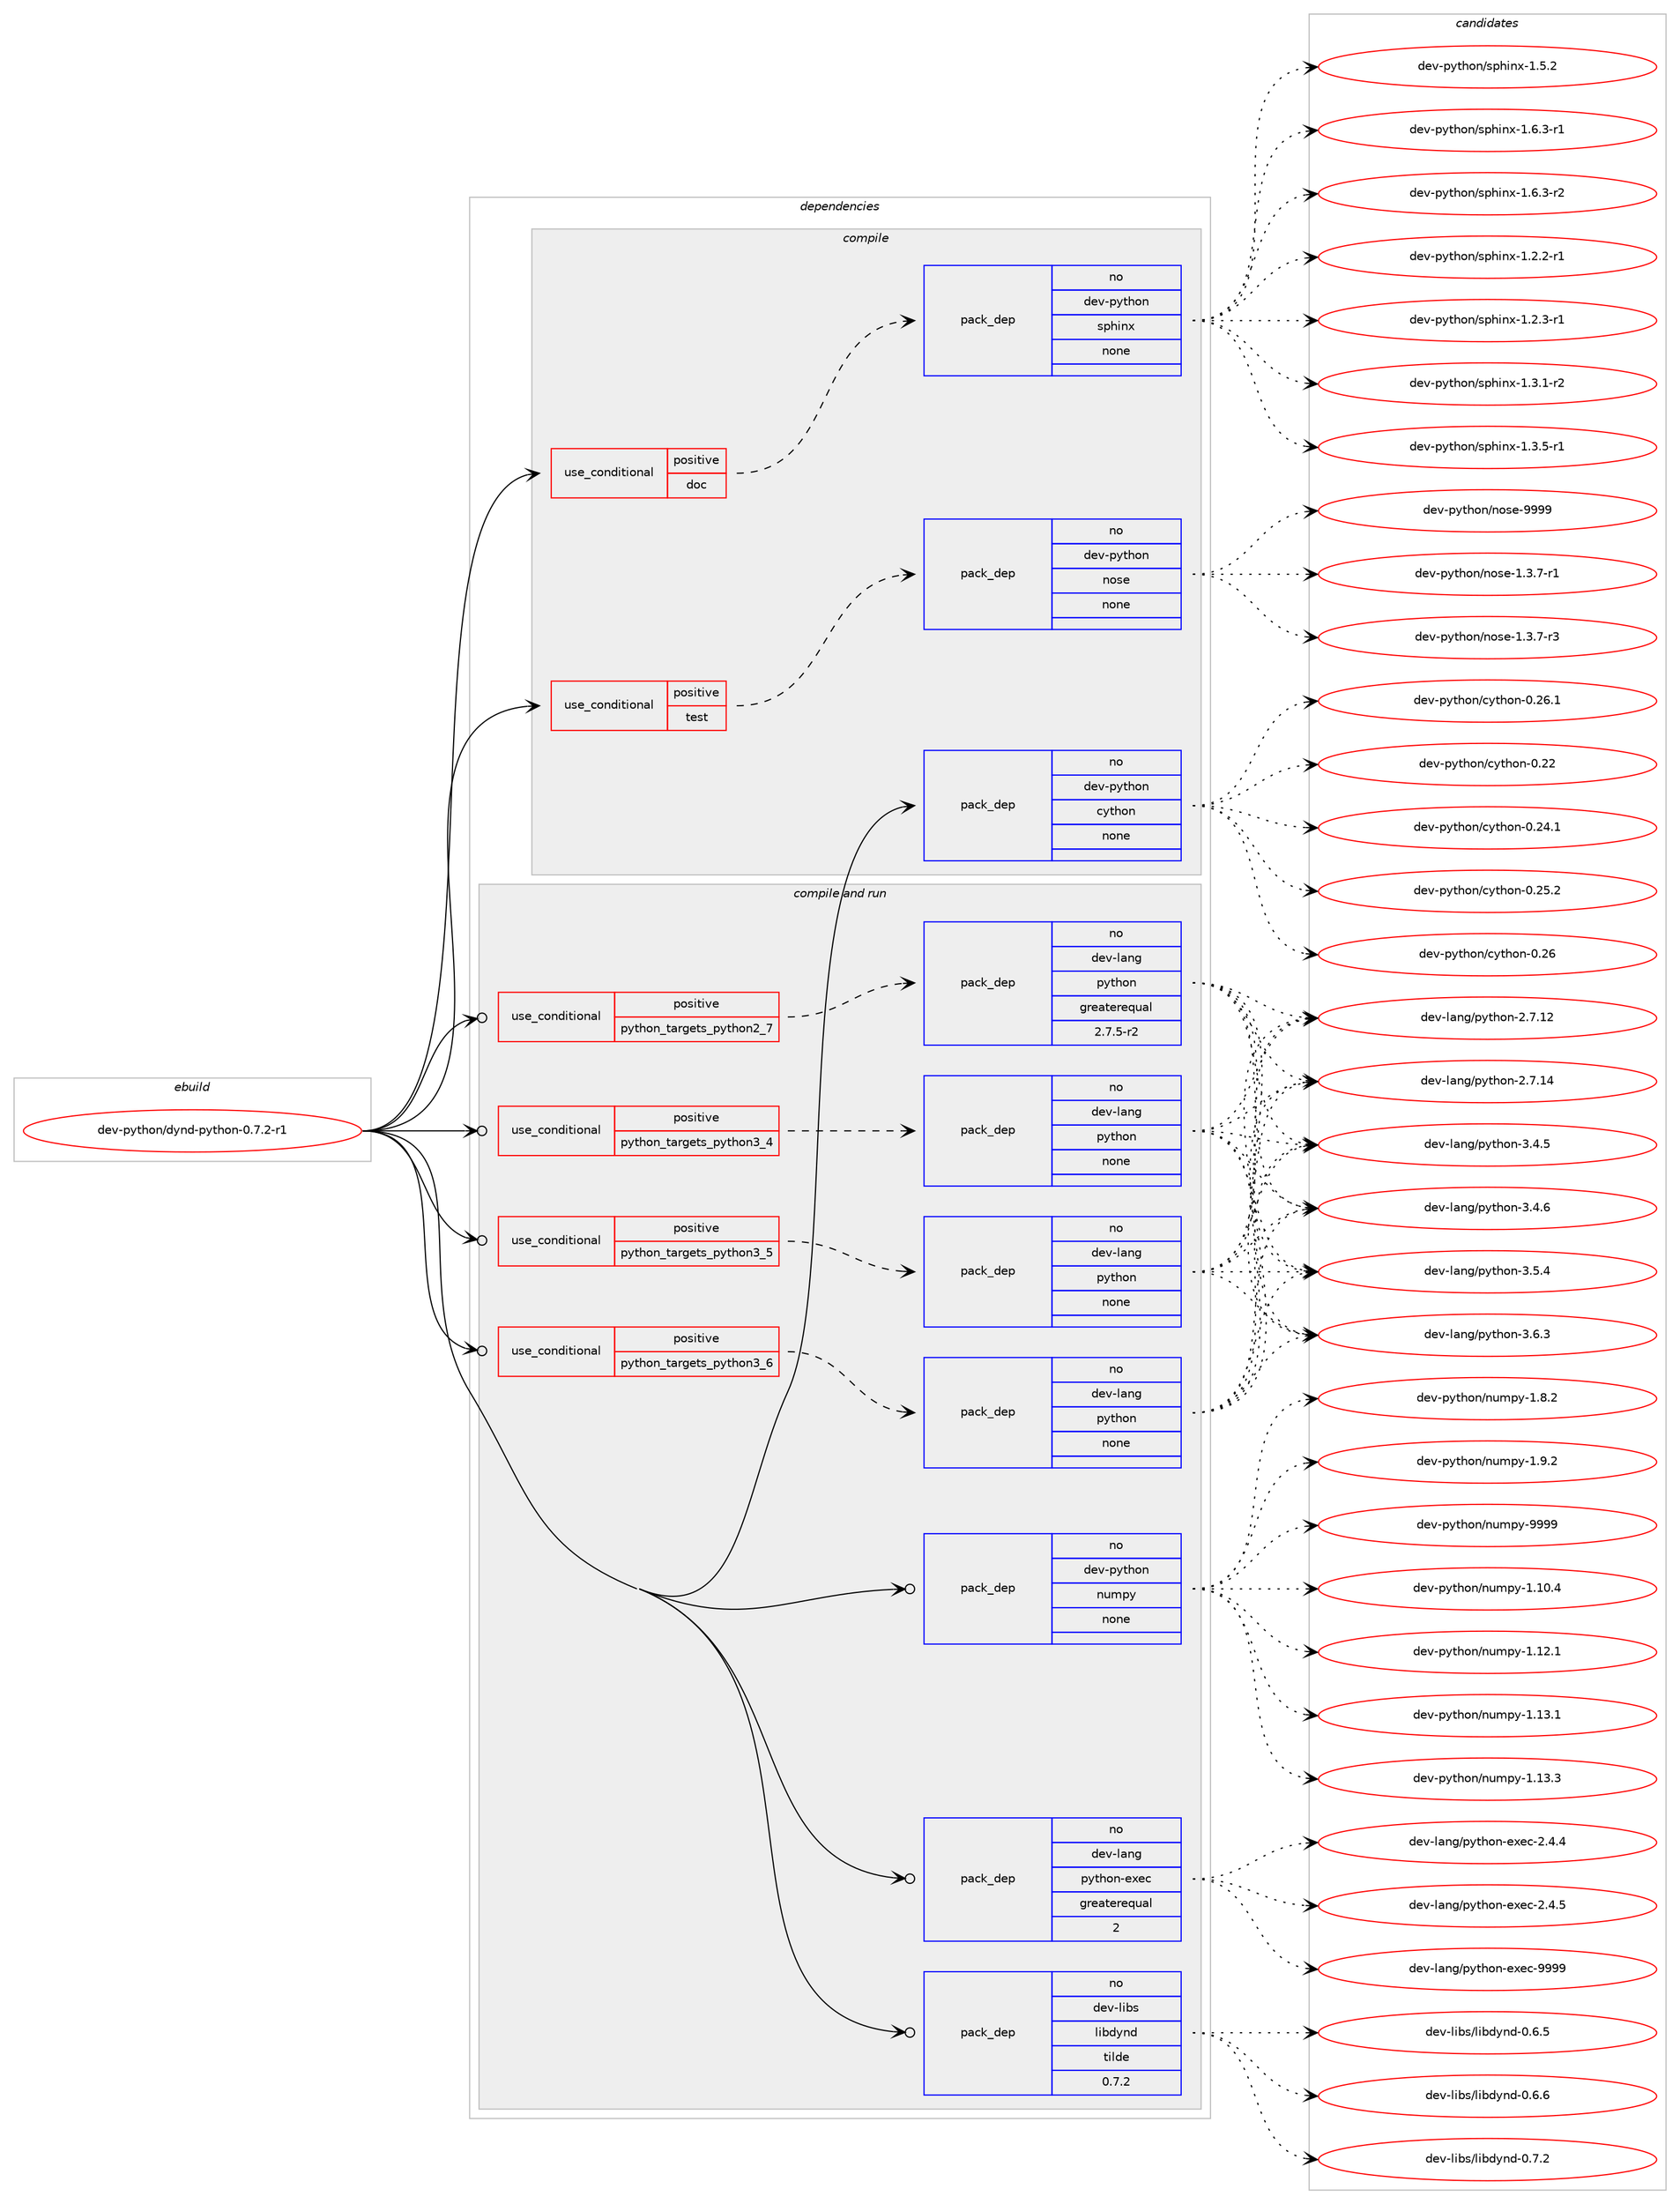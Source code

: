 digraph prolog {

# *************
# Graph options
# *************

newrank=true;
concentrate=true;
compound=true;
graph [rankdir=LR,fontname=Helvetica,fontsize=10,ranksep=1.5];#, ranksep=2.5, nodesep=0.2];
edge  [arrowhead=vee];
node  [fontname=Helvetica,fontsize=10];

# **********
# The ebuild
# **********

subgraph cluster_leftcol {
color=gray;
rank=same;
label=<<i>ebuild</i>>;
id [label="dev-python/dynd-python-0.7.2-r1", color=red, width=4, href="../dev-python/dynd-python-0.7.2-r1.svg"];
}

# ****************
# The dependencies
# ****************

subgraph cluster_midcol {
color=gray;
label=<<i>dependencies</i>>;
subgraph cluster_compile {
fillcolor="#eeeeee";
style=filled;
label=<<i>compile</i>>;
subgraph cond32257 {
dependency155546 [label=<<TABLE BORDER="0" CELLBORDER="1" CELLSPACING="0" CELLPADDING="4"><TR><TD ROWSPAN="3" CELLPADDING="10">use_conditional</TD></TR><TR><TD>positive</TD></TR><TR><TD>doc</TD></TR></TABLE>>, shape=none, color=red];
subgraph pack119457 {
dependency155547 [label=<<TABLE BORDER="0" CELLBORDER="1" CELLSPACING="0" CELLPADDING="4" WIDTH="220"><TR><TD ROWSPAN="6" CELLPADDING="30">pack_dep</TD></TR><TR><TD WIDTH="110">no</TD></TR><TR><TD>dev-python</TD></TR><TR><TD>sphinx</TD></TR><TR><TD>none</TD></TR><TR><TD></TD></TR></TABLE>>, shape=none, color=blue];
}
dependency155546:e -> dependency155547:w [weight=20,style="dashed",arrowhead="vee"];
}
id:e -> dependency155546:w [weight=20,style="solid",arrowhead="vee"];
subgraph cond32258 {
dependency155548 [label=<<TABLE BORDER="0" CELLBORDER="1" CELLSPACING="0" CELLPADDING="4"><TR><TD ROWSPAN="3" CELLPADDING="10">use_conditional</TD></TR><TR><TD>positive</TD></TR><TR><TD>test</TD></TR></TABLE>>, shape=none, color=red];
subgraph pack119458 {
dependency155549 [label=<<TABLE BORDER="0" CELLBORDER="1" CELLSPACING="0" CELLPADDING="4" WIDTH="220"><TR><TD ROWSPAN="6" CELLPADDING="30">pack_dep</TD></TR><TR><TD WIDTH="110">no</TD></TR><TR><TD>dev-python</TD></TR><TR><TD>nose</TD></TR><TR><TD>none</TD></TR><TR><TD></TD></TR></TABLE>>, shape=none, color=blue];
}
dependency155548:e -> dependency155549:w [weight=20,style="dashed",arrowhead="vee"];
}
id:e -> dependency155548:w [weight=20,style="solid",arrowhead="vee"];
subgraph pack119459 {
dependency155550 [label=<<TABLE BORDER="0" CELLBORDER="1" CELLSPACING="0" CELLPADDING="4" WIDTH="220"><TR><TD ROWSPAN="6" CELLPADDING="30">pack_dep</TD></TR><TR><TD WIDTH="110">no</TD></TR><TR><TD>dev-python</TD></TR><TR><TD>cython</TD></TR><TR><TD>none</TD></TR><TR><TD></TD></TR></TABLE>>, shape=none, color=blue];
}
id:e -> dependency155550:w [weight=20,style="solid",arrowhead="vee"];
}
subgraph cluster_compileandrun {
fillcolor="#eeeeee";
style=filled;
label=<<i>compile and run</i>>;
subgraph cond32259 {
dependency155551 [label=<<TABLE BORDER="0" CELLBORDER="1" CELLSPACING="0" CELLPADDING="4"><TR><TD ROWSPAN="3" CELLPADDING="10">use_conditional</TD></TR><TR><TD>positive</TD></TR><TR><TD>python_targets_python2_7</TD></TR></TABLE>>, shape=none, color=red];
subgraph pack119460 {
dependency155552 [label=<<TABLE BORDER="0" CELLBORDER="1" CELLSPACING="0" CELLPADDING="4" WIDTH="220"><TR><TD ROWSPAN="6" CELLPADDING="30">pack_dep</TD></TR><TR><TD WIDTH="110">no</TD></TR><TR><TD>dev-lang</TD></TR><TR><TD>python</TD></TR><TR><TD>greaterequal</TD></TR><TR><TD>2.7.5-r2</TD></TR></TABLE>>, shape=none, color=blue];
}
dependency155551:e -> dependency155552:w [weight=20,style="dashed",arrowhead="vee"];
}
id:e -> dependency155551:w [weight=20,style="solid",arrowhead="odotvee"];
subgraph cond32260 {
dependency155553 [label=<<TABLE BORDER="0" CELLBORDER="1" CELLSPACING="0" CELLPADDING="4"><TR><TD ROWSPAN="3" CELLPADDING="10">use_conditional</TD></TR><TR><TD>positive</TD></TR><TR><TD>python_targets_python3_4</TD></TR></TABLE>>, shape=none, color=red];
subgraph pack119461 {
dependency155554 [label=<<TABLE BORDER="0" CELLBORDER="1" CELLSPACING="0" CELLPADDING="4" WIDTH="220"><TR><TD ROWSPAN="6" CELLPADDING="30">pack_dep</TD></TR><TR><TD WIDTH="110">no</TD></TR><TR><TD>dev-lang</TD></TR><TR><TD>python</TD></TR><TR><TD>none</TD></TR><TR><TD></TD></TR></TABLE>>, shape=none, color=blue];
}
dependency155553:e -> dependency155554:w [weight=20,style="dashed",arrowhead="vee"];
}
id:e -> dependency155553:w [weight=20,style="solid",arrowhead="odotvee"];
subgraph cond32261 {
dependency155555 [label=<<TABLE BORDER="0" CELLBORDER="1" CELLSPACING="0" CELLPADDING="4"><TR><TD ROWSPAN="3" CELLPADDING="10">use_conditional</TD></TR><TR><TD>positive</TD></TR><TR><TD>python_targets_python3_5</TD></TR></TABLE>>, shape=none, color=red];
subgraph pack119462 {
dependency155556 [label=<<TABLE BORDER="0" CELLBORDER="1" CELLSPACING="0" CELLPADDING="4" WIDTH="220"><TR><TD ROWSPAN="6" CELLPADDING="30">pack_dep</TD></TR><TR><TD WIDTH="110">no</TD></TR><TR><TD>dev-lang</TD></TR><TR><TD>python</TD></TR><TR><TD>none</TD></TR><TR><TD></TD></TR></TABLE>>, shape=none, color=blue];
}
dependency155555:e -> dependency155556:w [weight=20,style="dashed",arrowhead="vee"];
}
id:e -> dependency155555:w [weight=20,style="solid",arrowhead="odotvee"];
subgraph cond32262 {
dependency155557 [label=<<TABLE BORDER="0" CELLBORDER="1" CELLSPACING="0" CELLPADDING="4"><TR><TD ROWSPAN="3" CELLPADDING="10">use_conditional</TD></TR><TR><TD>positive</TD></TR><TR><TD>python_targets_python3_6</TD></TR></TABLE>>, shape=none, color=red];
subgraph pack119463 {
dependency155558 [label=<<TABLE BORDER="0" CELLBORDER="1" CELLSPACING="0" CELLPADDING="4" WIDTH="220"><TR><TD ROWSPAN="6" CELLPADDING="30">pack_dep</TD></TR><TR><TD WIDTH="110">no</TD></TR><TR><TD>dev-lang</TD></TR><TR><TD>python</TD></TR><TR><TD>none</TD></TR><TR><TD></TD></TR></TABLE>>, shape=none, color=blue];
}
dependency155557:e -> dependency155558:w [weight=20,style="dashed",arrowhead="vee"];
}
id:e -> dependency155557:w [weight=20,style="solid",arrowhead="odotvee"];
subgraph pack119464 {
dependency155559 [label=<<TABLE BORDER="0" CELLBORDER="1" CELLSPACING="0" CELLPADDING="4" WIDTH="220"><TR><TD ROWSPAN="6" CELLPADDING="30">pack_dep</TD></TR><TR><TD WIDTH="110">no</TD></TR><TR><TD>dev-lang</TD></TR><TR><TD>python-exec</TD></TR><TR><TD>greaterequal</TD></TR><TR><TD>2</TD></TR></TABLE>>, shape=none, color=blue];
}
id:e -> dependency155559:w [weight=20,style="solid",arrowhead="odotvee"];
subgraph pack119465 {
dependency155560 [label=<<TABLE BORDER="0" CELLBORDER="1" CELLSPACING="0" CELLPADDING="4" WIDTH="220"><TR><TD ROWSPAN="6" CELLPADDING="30">pack_dep</TD></TR><TR><TD WIDTH="110">no</TD></TR><TR><TD>dev-libs</TD></TR><TR><TD>libdynd</TD></TR><TR><TD>tilde</TD></TR><TR><TD>0.7.2</TD></TR></TABLE>>, shape=none, color=blue];
}
id:e -> dependency155560:w [weight=20,style="solid",arrowhead="odotvee"];
subgraph pack119466 {
dependency155561 [label=<<TABLE BORDER="0" CELLBORDER="1" CELLSPACING="0" CELLPADDING="4" WIDTH="220"><TR><TD ROWSPAN="6" CELLPADDING="30">pack_dep</TD></TR><TR><TD WIDTH="110">no</TD></TR><TR><TD>dev-python</TD></TR><TR><TD>numpy</TD></TR><TR><TD>none</TD></TR><TR><TD></TD></TR></TABLE>>, shape=none, color=blue];
}
id:e -> dependency155561:w [weight=20,style="solid",arrowhead="odotvee"];
}
subgraph cluster_run {
fillcolor="#eeeeee";
style=filled;
label=<<i>run</i>>;
}
}

# **************
# The candidates
# **************

subgraph cluster_choices {
rank=same;
color=gray;
label=<<i>candidates</i>>;

subgraph choice119457 {
color=black;
nodesep=1;
choice10010111845112121116104111110471151121041051101204549465046504511449 [label="dev-python/sphinx-1.2.2-r1", color=red, width=4,href="../dev-python/sphinx-1.2.2-r1.svg"];
choice10010111845112121116104111110471151121041051101204549465046514511449 [label="dev-python/sphinx-1.2.3-r1", color=red, width=4,href="../dev-python/sphinx-1.2.3-r1.svg"];
choice10010111845112121116104111110471151121041051101204549465146494511450 [label="dev-python/sphinx-1.3.1-r2", color=red, width=4,href="../dev-python/sphinx-1.3.1-r2.svg"];
choice10010111845112121116104111110471151121041051101204549465146534511449 [label="dev-python/sphinx-1.3.5-r1", color=red, width=4,href="../dev-python/sphinx-1.3.5-r1.svg"];
choice1001011184511212111610411111047115112104105110120454946534650 [label="dev-python/sphinx-1.5.2", color=red, width=4,href="../dev-python/sphinx-1.5.2.svg"];
choice10010111845112121116104111110471151121041051101204549465446514511449 [label="dev-python/sphinx-1.6.3-r1", color=red, width=4,href="../dev-python/sphinx-1.6.3-r1.svg"];
choice10010111845112121116104111110471151121041051101204549465446514511450 [label="dev-python/sphinx-1.6.3-r2", color=red, width=4,href="../dev-python/sphinx-1.6.3-r2.svg"];
dependency155547:e -> choice10010111845112121116104111110471151121041051101204549465046504511449:w [style=dotted,weight="100"];
dependency155547:e -> choice10010111845112121116104111110471151121041051101204549465046514511449:w [style=dotted,weight="100"];
dependency155547:e -> choice10010111845112121116104111110471151121041051101204549465146494511450:w [style=dotted,weight="100"];
dependency155547:e -> choice10010111845112121116104111110471151121041051101204549465146534511449:w [style=dotted,weight="100"];
dependency155547:e -> choice1001011184511212111610411111047115112104105110120454946534650:w [style=dotted,weight="100"];
dependency155547:e -> choice10010111845112121116104111110471151121041051101204549465446514511449:w [style=dotted,weight="100"];
dependency155547:e -> choice10010111845112121116104111110471151121041051101204549465446514511450:w [style=dotted,weight="100"];
}
subgraph choice119458 {
color=black;
nodesep=1;
choice10010111845112121116104111110471101111151014549465146554511449 [label="dev-python/nose-1.3.7-r1", color=red, width=4,href="../dev-python/nose-1.3.7-r1.svg"];
choice10010111845112121116104111110471101111151014549465146554511451 [label="dev-python/nose-1.3.7-r3", color=red, width=4,href="../dev-python/nose-1.3.7-r3.svg"];
choice10010111845112121116104111110471101111151014557575757 [label="dev-python/nose-9999", color=red, width=4,href="../dev-python/nose-9999.svg"];
dependency155549:e -> choice10010111845112121116104111110471101111151014549465146554511449:w [style=dotted,weight="100"];
dependency155549:e -> choice10010111845112121116104111110471101111151014549465146554511451:w [style=dotted,weight="100"];
dependency155549:e -> choice10010111845112121116104111110471101111151014557575757:w [style=dotted,weight="100"];
}
subgraph choice119459 {
color=black;
nodesep=1;
choice1001011184511212111610411111047991211161041111104548465050 [label="dev-python/cython-0.22", color=red, width=4,href="../dev-python/cython-0.22.svg"];
choice10010111845112121116104111110479912111610411111045484650524649 [label="dev-python/cython-0.24.1", color=red, width=4,href="../dev-python/cython-0.24.1.svg"];
choice10010111845112121116104111110479912111610411111045484650534650 [label="dev-python/cython-0.25.2", color=red, width=4,href="../dev-python/cython-0.25.2.svg"];
choice1001011184511212111610411111047991211161041111104548465054 [label="dev-python/cython-0.26", color=red, width=4,href="../dev-python/cython-0.26.svg"];
choice10010111845112121116104111110479912111610411111045484650544649 [label="dev-python/cython-0.26.1", color=red, width=4,href="../dev-python/cython-0.26.1.svg"];
dependency155550:e -> choice1001011184511212111610411111047991211161041111104548465050:w [style=dotted,weight="100"];
dependency155550:e -> choice10010111845112121116104111110479912111610411111045484650524649:w [style=dotted,weight="100"];
dependency155550:e -> choice10010111845112121116104111110479912111610411111045484650534650:w [style=dotted,weight="100"];
dependency155550:e -> choice1001011184511212111610411111047991211161041111104548465054:w [style=dotted,weight="100"];
dependency155550:e -> choice10010111845112121116104111110479912111610411111045484650544649:w [style=dotted,weight="100"];
}
subgraph choice119460 {
color=black;
nodesep=1;
choice10010111845108971101034711212111610411111045504655464950 [label="dev-lang/python-2.7.12", color=red, width=4,href="../dev-lang/python-2.7.12.svg"];
choice10010111845108971101034711212111610411111045504655464952 [label="dev-lang/python-2.7.14", color=red, width=4,href="../dev-lang/python-2.7.14.svg"];
choice100101118451089711010347112121116104111110455146524653 [label="dev-lang/python-3.4.5", color=red, width=4,href="../dev-lang/python-3.4.5.svg"];
choice100101118451089711010347112121116104111110455146524654 [label="dev-lang/python-3.4.6", color=red, width=4,href="../dev-lang/python-3.4.6.svg"];
choice100101118451089711010347112121116104111110455146534652 [label="dev-lang/python-3.5.4", color=red, width=4,href="../dev-lang/python-3.5.4.svg"];
choice100101118451089711010347112121116104111110455146544651 [label="dev-lang/python-3.6.3", color=red, width=4,href="../dev-lang/python-3.6.3.svg"];
dependency155552:e -> choice10010111845108971101034711212111610411111045504655464950:w [style=dotted,weight="100"];
dependency155552:e -> choice10010111845108971101034711212111610411111045504655464952:w [style=dotted,weight="100"];
dependency155552:e -> choice100101118451089711010347112121116104111110455146524653:w [style=dotted,weight="100"];
dependency155552:e -> choice100101118451089711010347112121116104111110455146524654:w [style=dotted,weight="100"];
dependency155552:e -> choice100101118451089711010347112121116104111110455146534652:w [style=dotted,weight="100"];
dependency155552:e -> choice100101118451089711010347112121116104111110455146544651:w [style=dotted,weight="100"];
}
subgraph choice119461 {
color=black;
nodesep=1;
choice10010111845108971101034711212111610411111045504655464950 [label="dev-lang/python-2.7.12", color=red, width=4,href="../dev-lang/python-2.7.12.svg"];
choice10010111845108971101034711212111610411111045504655464952 [label="dev-lang/python-2.7.14", color=red, width=4,href="../dev-lang/python-2.7.14.svg"];
choice100101118451089711010347112121116104111110455146524653 [label="dev-lang/python-3.4.5", color=red, width=4,href="../dev-lang/python-3.4.5.svg"];
choice100101118451089711010347112121116104111110455146524654 [label="dev-lang/python-3.4.6", color=red, width=4,href="../dev-lang/python-3.4.6.svg"];
choice100101118451089711010347112121116104111110455146534652 [label="dev-lang/python-3.5.4", color=red, width=4,href="../dev-lang/python-3.5.4.svg"];
choice100101118451089711010347112121116104111110455146544651 [label="dev-lang/python-3.6.3", color=red, width=4,href="../dev-lang/python-3.6.3.svg"];
dependency155554:e -> choice10010111845108971101034711212111610411111045504655464950:w [style=dotted,weight="100"];
dependency155554:e -> choice10010111845108971101034711212111610411111045504655464952:w [style=dotted,weight="100"];
dependency155554:e -> choice100101118451089711010347112121116104111110455146524653:w [style=dotted,weight="100"];
dependency155554:e -> choice100101118451089711010347112121116104111110455146524654:w [style=dotted,weight="100"];
dependency155554:e -> choice100101118451089711010347112121116104111110455146534652:w [style=dotted,weight="100"];
dependency155554:e -> choice100101118451089711010347112121116104111110455146544651:w [style=dotted,weight="100"];
}
subgraph choice119462 {
color=black;
nodesep=1;
choice10010111845108971101034711212111610411111045504655464950 [label="dev-lang/python-2.7.12", color=red, width=4,href="../dev-lang/python-2.7.12.svg"];
choice10010111845108971101034711212111610411111045504655464952 [label="dev-lang/python-2.7.14", color=red, width=4,href="../dev-lang/python-2.7.14.svg"];
choice100101118451089711010347112121116104111110455146524653 [label="dev-lang/python-3.4.5", color=red, width=4,href="../dev-lang/python-3.4.5.svg"];
choice100101118451089711010347112121116104111110455146524654 [label="dev-lang/python-3.4.6", color=red, width=4,href="../dev-lang/python-3.4.6.svg"];
choice100101118451089711010347112121116104111110455146534652 [label="dev-lang/python-3.5.4", color=red, width=4,href="../dev-lang/python-3.5.4.svg"];
choice100101118451089711010347112121116104111110455146544651 [label="dev-lang/python-3.6.3", color=red, width=4,href="../dev-lang/python-3.6.3.svg"];
dependency155556:e -> choice10010111845108971101034711212111610411111045504655464950:w [style=dotted,weight="100"];
dependency155556:e -> choice10010111845108971101034711212111610411111045504655464952:w [style=dotted,weight="100"];
dependency155556:e -> choice100101118451089711010347112121116104111110455146524653:w [style=dotted,weight="100"];
dependency155556:e -> choice100101118451089711010347112121116104111110455146524654:w [style=dotted,weight="100"];
dependency155556:e -> choice100101118451089711010347112121116104111110455146534652:w [style=dotted,weight="100"];
dependency155556:e -> choice100101118451089711010347112121116104111110455146544651:w [style=dotted,weight="100"];
}
subgraph choice119463 {
color=black;
nodesep=1;
choice10010111845108971101034711212111610411111045504655464950 [label="dev-lang/python-2.7.12", color=red, width=4,href="../dev-lang/python-2.7.12.svg"];
choice10010111845108971101034711212111610411111045504655464952 [label="dev-lang/python-2.7.14", color=red, width=4,href="../dev-lang/python-2.7.14.svg"];
choice100101118451089711010347112121116104111110455146524653 [label="dev-lang/python-3.4.5", color=red, width=4,href="../dev-lang/python-3.4.5.svg"];
choice100101118451089711010347112121116104111110455146524654 [label="dev-lang/python-3.4.6", color=red, width=4,href="../dev-lang/python-3.4.6.svg"];
choice100101118451089711010347112121116104111110455146534652 [label="dev-lang/python-3.5.4", color=red, width=4,href="../dev-lang/python-3.5.4.svg"];
choice100101118451089711010347112121116104111110455146544651 [label="dev-lang/python-3.6.3", color=red, width=4,href="../dev-lang/python-3.6.3.svg"];
dependency155558:e -> choice10010111845108971101034711212111610411111045504655464950:w [style=dotted,weight="100"];
dependency155558:e -> choice10010111845108971101034711212111610411111045504655464952:w [style=dotted,weight="100"];
dependency155558:e -> choice100101118451089711010347112121116104111110455146524653:w [style=dotted,weight="100"];
dependency155558:e -> choice100101118451089711010347112121116104111110455146524654:w [style=dotted,weight="100"];
dependency155558:e -> choice100101118451089711010347112121116104111110455146534652:w [style=dotted,weight="100"];
dependency155558:e -> choice100101118451089711010347112121116104111110455146544651:w [style=dotted,weight="100"];
}
subgraph choice119464 {
color=black;
nodesep=1;
choice1001011184510897110103471121211161041111104510112010199455046524652 [label="dev-lang/python-exec-2.4.4", color=red, width=4,href="../dev-lang/python-exec-2.4.4.svg"];
choice1001011184510897110103471121211161041111104510112010199455046524653 [label="dev-lang/python-exec-2.4.5", color=red, width=4,href="../dev-lang/python-exec-2.4.5.svg"];
choice10010111845108971101034711212111610411111045101120101994557575757 [label="dev-lang/python-exec-9999", color=red, width=4,href="../dev-lang/python-exec-9999.svg"];
dependency155559:e -> choice1001011184510897110103471121211161041111104510112010199455046524652:w [style=dotted,weight="100"];
dependency155559:e -> choice1001011184510897110103471121211161041111104510112010199455046524653:w [style=dotted,weight="100"];
dependency155559:e -> choice10010111845108971101034711212111610411111045101120101994557575757:w [style=dotted,weight="100"];
}
subgraph choice119465 {
color=black;
nodesep=1;
choice10010111845108105981154710810598100121110100454846544653 [label="dev-libs/libdynd-0.6.5", color=red, width=4,href="../dev-libs/libdynd-0.6.5.svg"];
choice10010111845108105981154710810598100121110100454846544654 [label="dev-libs/libdynd-0.6.6", color=red, width=4,href="../dev-libs/libdynd-0.6.6.svg"];
choice10010111845108105981154710810598100121110100454846554650 [label="dev-libs/libdynd-0.7.2", color=red, width=4,href="../dev-libs/libdynd-0.7.2.svg"];
dependency155560:e -> choice10010111845108105981154710810598100121110100454846544653:w [style=dotted,weight="100"];
dependency155560:e -> choice10010111845108105981154710810598100121110100454846544654:w [style=dotted,weight="100"];
dependency155560:e -> choice10010111845108105981154710810598100121110100454846554650:w [style=dotted,weight="100"];
}
subgraph choice119466 {
color=black;
nodesep=1;
choice100101118451121211161041111104711011710911212145494649484652 [label="dev-python/numpy-1.10.4", color=red, width=4,href="../dev-python/numpy-1.10.4.svg"];
choice100101118451121211161041111104711011710911212145494649504649 [label="dev-python/numpy-1.12.1", color=red, width=4,href="../dev-python/numpy-1.12.1.svg"];
choice100101118451121211161041111104711011710911212145494649514649 [label="dev-python/numpy-1.13.1", color=red, width=4,href="../dev-python/numpy-1.13.1.svg"];
choice100101118451121211161041111104711011710911212145494649514651 [label="dev-python/numpy-1.13.3", color=red, width=4,href="../dev-python/numpy-1.13.3.svg"];
choice1001011184511212111610411111047110117109112121454946564650 [label="dev-python/numpy-1.8.2", color=red, width=4,href="../dev-python/numpy-1.8.2.svg"];
choice1001011184511212111610411111047110117109112121454946574650 [label="dev-python/numpy-1.9.2", color=red, width=4,href="../dev-python/numpy-1.9.2.svg"];
choice10010111845112121116104111110471101171091121214557575757 [label="dev-python/numpy-9999", color=red, width=4,href="../dev-python/numpy-9999.svg"];
dependency155561:e -> choice100101118451121211161041111104711011710911212145494649484652:w [style=dotted,weight="100"];
dependency155561:e -> choice100101118451121211161041111104711011710911212145494649504649:w [style=dotted,weight="100"];
dependency155561:e -> choice100101118451121211161041111104711011710911212145494649514649:w [style=dotted,weight="100"];
dependency155561:e -> choice100101118451121211161041111104711011710911212145494649514651:w [style=dotted,weight="100"];
dependency155561:e -> choice1001011184511212111610411111047110117109112121454946564650:w [style=dotted,weight="100"];
dependency155561:e -> choice1001011184511212111610411111047110117109112121454946574650:w [style=dotted,weight="100"];
dependency155561:e -> choice10010111845112121116104111110471101171091121214557575757:w [style=dotted,weight="100"];
}
}

}
